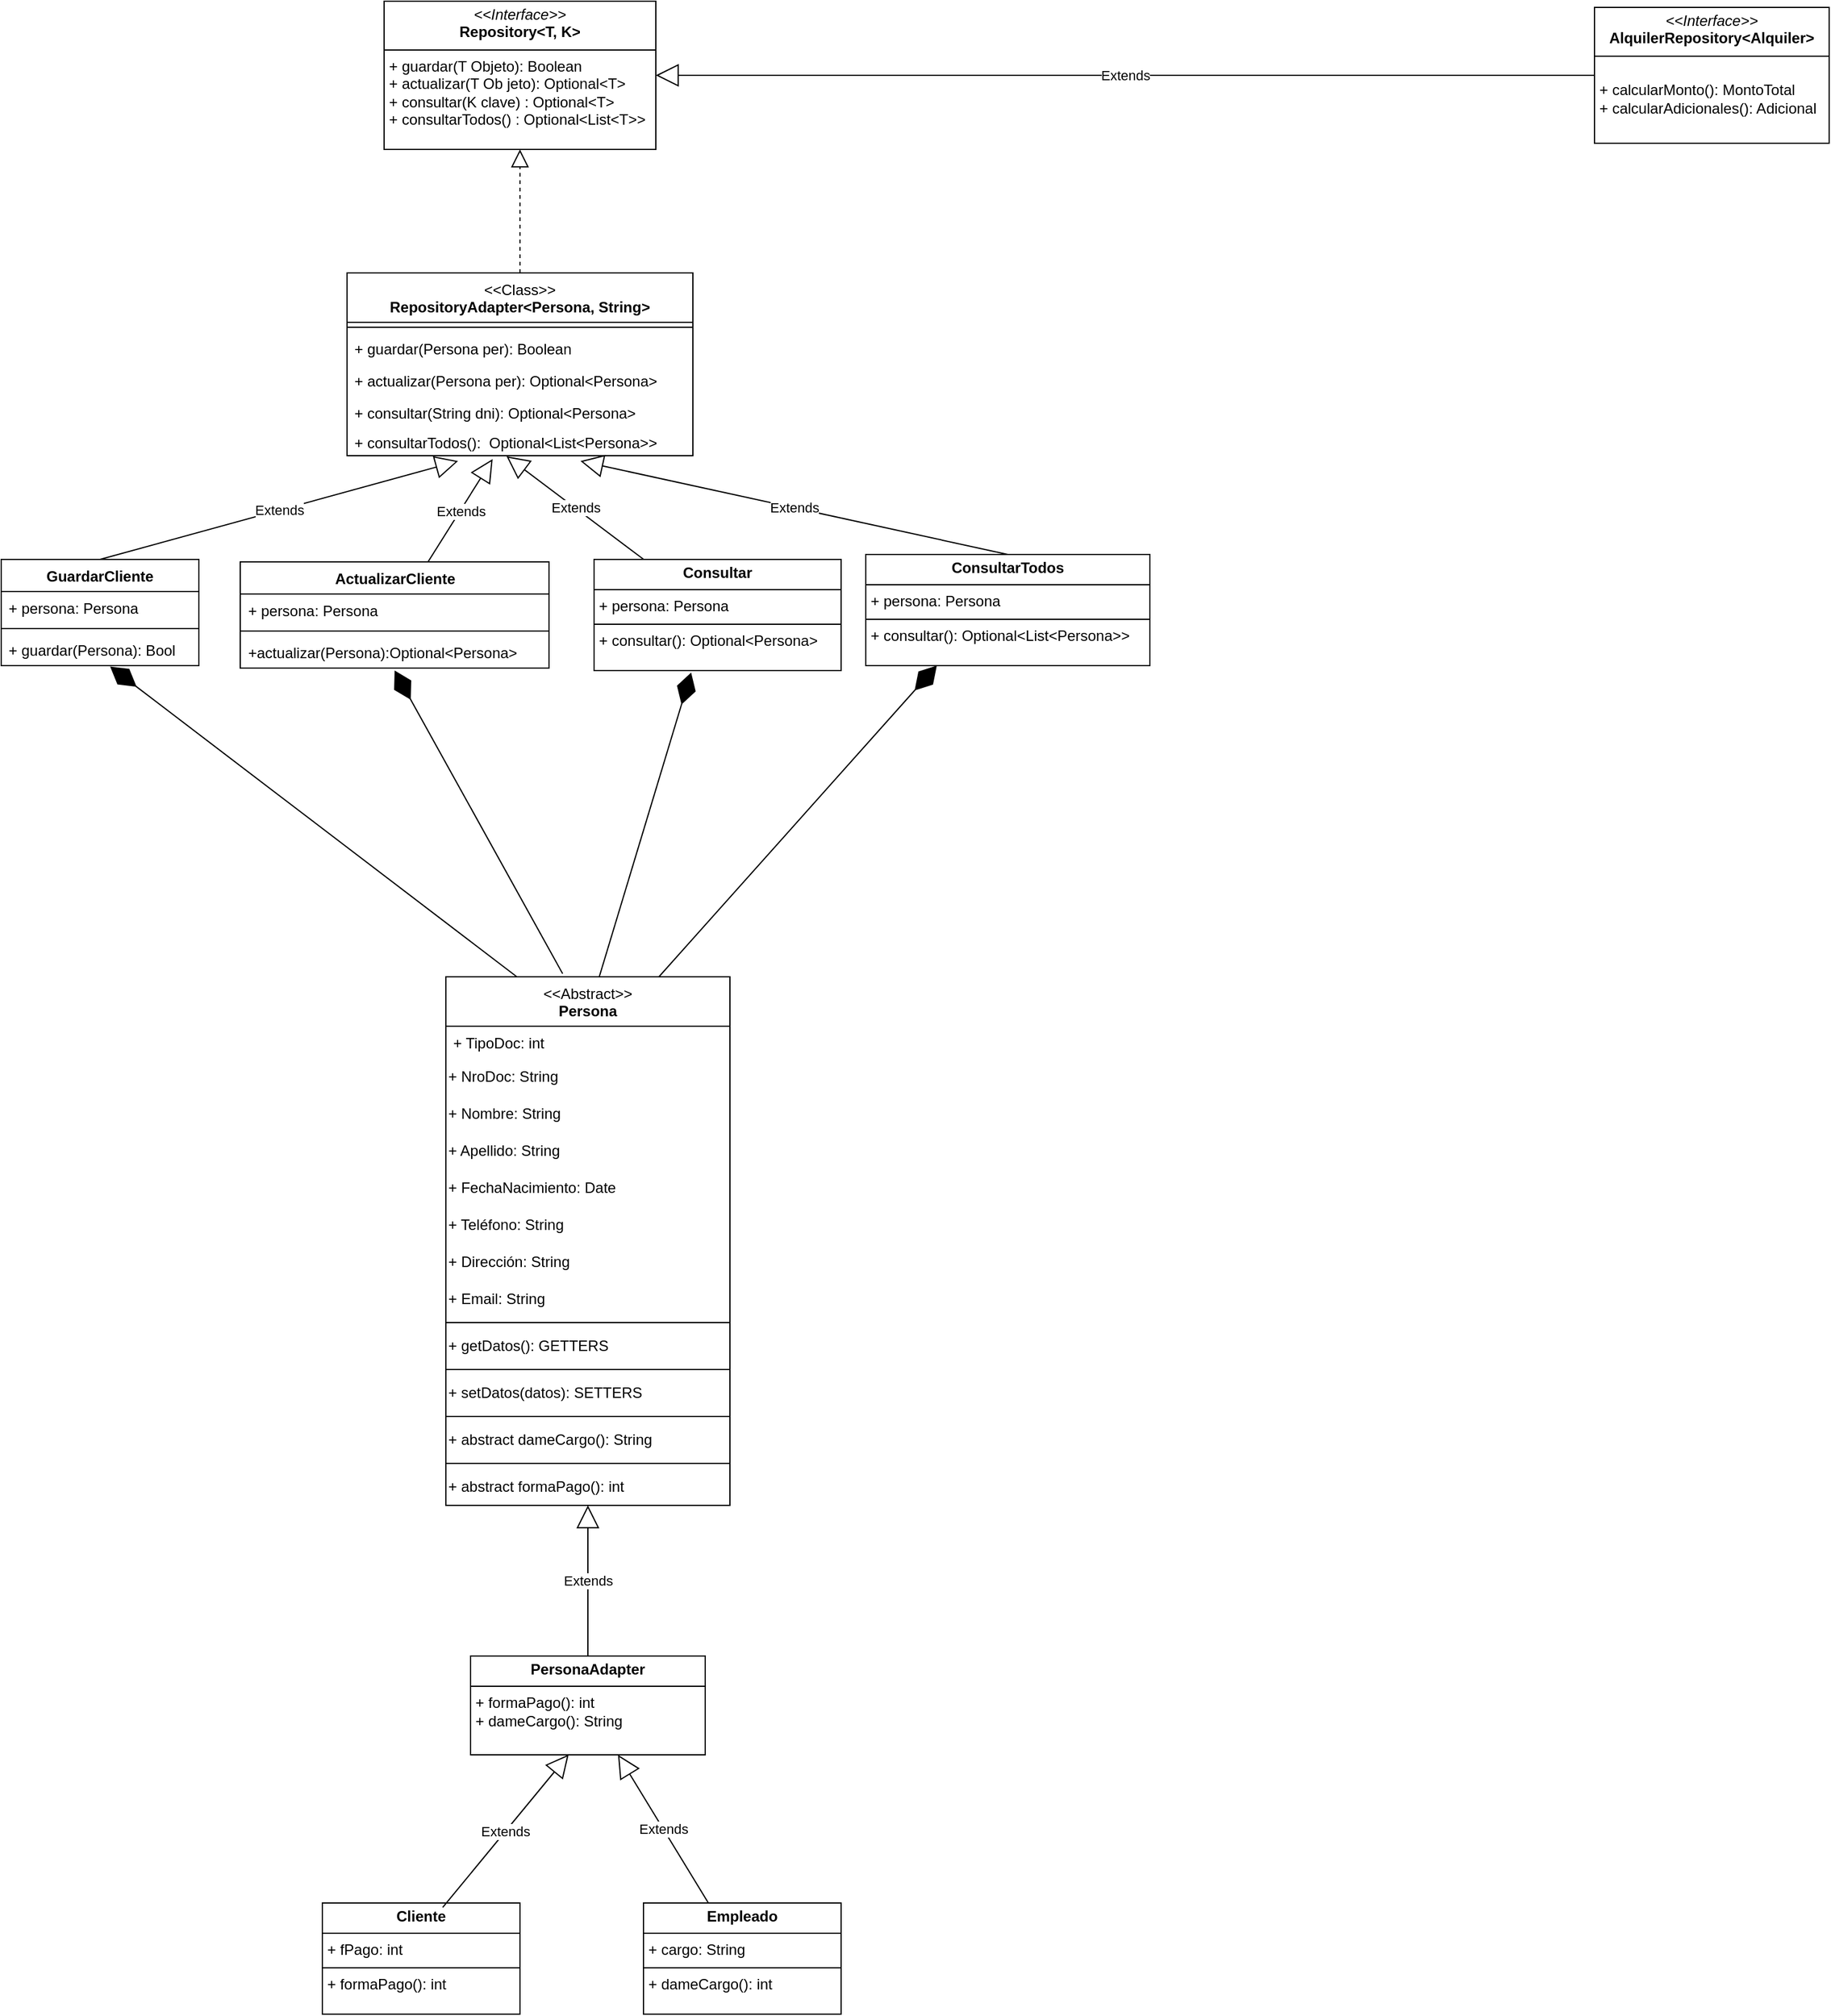 <mxfile version="26.2.2">
  <diagram name="Página-1" id="_UNO_J4xBtmk6uw7NelN">
    <mxGraphModel dx="1871" dy="626" grid="1" gridSize="10" guides="1" tooltips="1" connect="1" arrows="1" fold="1" page="1" pageScale="1" pageWidth="827" pageHeight="1169" math="0" shadow="0">
      <root>
        <mxCell id="0" />
        <mxCell id="1" parent="0" />
        <mxCell id="or5rhtH8zwJeq0Akl9gE-1" value="&lt;p style=&quot;margin:0px;margin-top:4px;text-align:center;&quot;&gt;&lt;i&gt;&amp;lt;&amp;lt;Interface&amp;gt;&amp;gt;&lt;/i&gt;&lt;br&gt;&lt;b&gt;Repository&amp;lt;T, K&amp;gt;&lt;/b&gt;&lt;/p&gt;&lt;hr size=&quot;1&quot; style=&quot;border-style:solid;&quot;&gt;&lt;p style=&quot;margin:0px;margin-left:4px;&quot;&gt;+ guardar(T Objeto): Boolean&lt;br&gt;+ actualizar(T Ob jeto): Optional&amp;lt;T&amp;gt;&lt;/p&gt;&lt;p style=&quot;margin:0px;margin-left:4px;&quot;&gt;+ consultar(K clave) : Optional&amp;lt;T&amp;gt;&lt;/p&gt;&lt;p style=&quot;margin:0px;margin-left:4px;&quot;&gt;+ consultarTodos() : Optional&amp;lt;List&amp;lt;T&amp;gt;&amp;gt;&lt;/p&gt;" style="verticalAlign=top;align=left;overflow=fill;html=1;whiteSpace=wrap;" vertex="1" parent="1">
          <mxGeometry x="280" y="90" width="220" height="120" as="geometry" />
        </mxCell>
        <mxCell id="or5rhtH8zwJeq0Akl9gE-2" value="Extends" style="endArrow=block;endSize=16;endFill=0;html=1;rounded=0;entryX=1;entryY=0.5;entryDx=0;entryDy=0;exitX=0;exitY=0.5;exitDx=0;exitDy=0;" edge="1" parent="1" source="or5rhtH8zwJeq0Akl9gE-3" target="or5rhtH8zwJeq0Akl9gE-1">
          <mxGeometry width="160" relative="1" as="geometry">
            <mxPoint x="200" y="350" as="sourcePoint" />
            <mxPoint x="490" y="330" as="targetPoint" />
          </mxGeometry>
        </mxCell>
        <mxCell id="or5rhtH8zwJeq0Akl9gE-3" value="&lt;p style=&quot;margin:0px;margin-top:4px;text-align:center;&quot;&gt;&lt;i&gt;&amp;lt;&amp;lt;Interface&amp;gt;&amp;gt;&lt;/i&gt;&lt;br&gt;&lt;b&gt;AlquilerRepository&amp;lt;Alquiler&amp;gt;&lt;/b&gt;&lt;/p&gt;&lt;hr size=&quot;1&quot; style=&quot;border-style:solid;&quot;&gt;&lt;p style=&quot;margin:0px;margin-left:4px;&quot;&gt;&lt;br&gt;+ calcularMonto(): MontoTotal&lt;/p&gt;&lt;p style=&quot;margin:0px;margin-left:4px;&quot;&gt;+ calcularAdicionales(): Adicional&lt;/p&gt;" style="verticalAlign=top;align=left;overflow=fill;html=1;whiteSpace=wrap;" vertex="1" parent="1">
          <mxGeometry x="1260" y="95" width="190" height="110" as="geometry" />
        </mxCell>
        <mxCell id="or5rhtH8zwJeq0Akl9gE-8" value="&lt;div&gt;&lt;span style=&quot;background-color: transparent; color: light-dark(rgb(0, 0, 0), rgb(255, 255, 255)); font-weight: normal;&quot;&gt;&amp;lt;&amp;lt;Class&amp;gt;&amp;gt;&lt;/span&gt;&lt;/div&gt;&lt;div&gt;&lt;span style=&quot;background-color: transparent; color: light-dark(rgb(0, 0, 0), rgb(255, 255, 255));&quot;&gt;RepositoryAdapter&amp;lt;Persona, String&amp;gt;&lt;/span&gt;&lt;/div&gt;" style="swimlane;fontStyle=1;align=center;verticalAlign=top;childLayout=stackLayout;horizontal=1;startSize=40;horizontalStack=0;resizeParent=1;resizeParentMax=0;resizeLast=0;collapsible=1;marginBottom=0;whiteSpace=wrap;html=1;" vertex="1" parent="1">
          <mxGeometry x="250" y="310" width="280" height="148" as="geometry" />
        </mxCell>
        <mxCell id="or5rhtH8zwJeq0Akl9gE-10" value="" style="line;strokeWidth=1;fillColor=none;align=left;verticalAlign=middle;spacingTop=-1;spacingLeft=3;spacingRight=3;rotatable=0;labelPosition=right;points=[];portConstraint=eastwest;strokeColor=inherit;" vertex="1" parent="or5rhtH8zwJeq0Akl9gE-8">
          <mxGeometry y="40" width="280" height="8" as="geometry" />
        </mxCell>
        <mxCell id="or5rhtH8zwJeq0Akl9gE-11" value="+ guardar(Persona per): Boolean&lt;div&gt;&lt;br&gt;&lt;/div&gt;" style="text;strokeColor=none;fillColor=none;align=left;verticalAlign=top;spacingLeft=4;spacingRight=4;overflow=hidden;rotatable=0;points=[[0,0.5],[1,0.5]];portConstraint=eastwest;whiteSpace=wrap;html=1;" vertex="1" parent="or5rhtH8zwJeq0Akl9gE-8">
          <mxGeometry y="48" width="280" height="26" as="geometry" />
        </mxCell>
        <mxCell id="or5rhtH8zwJeq0Akl9gE-14" value="+ actualizar(Persona per): Optional&amp;lt;Persona&amp;gt;&lt;div&gt;&lt;br&gt;&lt;/div&gt;" style="text;strokeColor=none;fillColor=none;align=left;verticalAlign=top;spacingLeft=4;spacingRight=4;overflow=hidden;rotatable=0;points=[[0,0.5],[1,0.5]];portConstraint=eastwest;whiteSpace=wrap;html=1;" vertex="1" parent="or5rhtH8zwJeq0Akl9gE-8">
          <mxGeometry y="74" width="280" height="26" as="geometry" />
        </mxCell>
        <mxCell id="or5rhtH8zwJeq0Akl9gE-15" value="+ consultar(String dni): Optional&amp;lt;Persona&amp;gt;&lt;div&gt;&lt;br&gt;&lt;/div&gt;" style="text;strokeColor=none;fillColor=none;align=left;verticalAlign=top;spacingLeft=4;spacingRight=4;overflow=hidden;rotatable=0;points=[[0,0.5],[1,0.5]];portConstraint=eastwest;whiteSpace=wrap;html=1;" vertex="1" parent="or5rhtH8zwJeq0Akl9gE-8">
          <mxGeometry y="100" width="280" height="24" as="geometry" />
        </mxCell>
        <mxCell id="or5rhtH8zwJeq0Akl9gE-17" value="+ consultarTodos():&amp;nbsp; Optional&amp;lt;List&amp;lt;Persona&amp;gt;&amp;gt;&lt;div&gt;&lt;br&gt;&lt;/div&gt;" style="text;strokeColor=none;fillColor=none;align=left;verticalAlign=top;spacingLeft=4;spacingRight=4;overflow=hidden;rotatable=0;points=[[0,0.5],[1,0.5]];portConstraint=eastwest;whiteSpace=wrap;html=1;" vertex="1" parent="or5rhtH8zwJeq0Akl9gE-8">
          <mxGeometry y="124" width="280" height="24" as="geometry" />
        </mxCell>
        <mxCell id="or5rhtH8zwJeq0Akl9gE-12" value="" style="endArrow=block;dashed=1;endFill=0;endSize=12;html=1;rounded=0;entryX=0.5;entryY=1;entryDx=0;entryDy=0;" edge="1" parent="1" source="or5rhtH8zwJeq0Akl9gE-8" target="or5rhtH8zwJeq0Akl9gE-1">
          <mxGeometry width="160" relative="1" as="geometry">
            <mxPoint x="330" y="330" as="sourcePoint" />
            <mxPoint x="490" y="330" as="targetPoint" />
          </mxGeometry>
        </mxCell>
        <mxCell id="or5rhtH8zwJeq0Akl9gE-18" value="GuardarCliente" style="swimlane;fontStyle=1;align=center;verticalAlign=top;childLayout=stackLayout;horizontal=1;startSize=26;horizontalStack=0;resizeParent=1;resizeParentMax=0;resizeLast=0;collapsible=1;marginBottom=0;whiteSpace=wrap;html=1;" vertex="1" parent="1">
          <mxGeometry x="-30" y="542" width="160" height="86" as="geometry" />
        </mxCell>
        <mxCell id="or5rhtH8zwJeq0Akl9gE-19" value="+ persona: Persona" style="text;strokeColor=none;fillColor=none;align=left;verticalAlign=top;spacingLeft=4;spacingRight=4;overflow=hidden;rotatable=0;points=[[0,0.5],[1,0.5]];portConstraint=eastwest;whiteSpace=wrap;html=1;" vertex="1" parent="or5rhtH8zwJeq0Akl9gE-18">
          <mxGeometry y="26" width="160" height="26" as="geometry" />
        </mxCell>
        <mxCell id="or5rhtH8zwJeq0Akl9gE-20" value="" style="line;strokeWidth=1;fillColor=none;align=left;verticalAlign=middle;spacingTop=-1;spacingLeft=3;spacingRight=3;rotatable=0;labelPosition=right;points=[];portConstraint=eastwest;strokeColor=inherit;" vertex="1" parent="or5rhtH8zwJeq0Akl9gE-18">
          <mxGeometry y="52" width="160" height="8" as="geometry" />
        </mxCell>
        <mxCell id="or5rhtH8zwJeq0Akl9gE-21" value="+ guardar(Persona): Bool" style="text;strokeColor=none;fillColor=none;align=left;verticalAlign=top;spacingLeft=4;spacingRight=4;overflow=hidden;rotatable=0;points=[[0,0.5],[1,0.5]];portConstraint=eastwest;whiteSpace=wrap;html=1;" vertex="1" parent="or5rhtH8zwJeq0Akl9gE-18">
          <mxGeometry y="60" width="160" height="26" as="geometry" />
        </mxCell>
        <mxCell id="or5rhtH8zwJeq0Akl9gE-22" value="Extends" style="endArrow=block;endSize=16;endFill=0;html=1;rounded=0;exitX=0.5;exitY=0;exitDx=0;exitDy=0;entryX=0.321;entryY=1.183;entryDx=0;entryDy=0;entryPerimeter=0;" edge="1" parent="1" source="or5rhtH8zwJeq0Akl9gE-18" target="or5rhtH8zwJeq0Akl9gE-17">
          <mxGeometry width="160" relative="1" as="geometry">
            <mxPoint x="330" y="330" as="sourcePoint" />
            <mxPoint x="490" y="330" as="targetPoint" />
          </mxGeometry>
        </mxCell>
        <mxCell id="or5rhtH8zwJeq0Akl9gE-23" value="ActualizarCliente" style="swimlane;fontStyle=1;align=center;verticalAlign=top;childLayout=stackLayout;horizontal=1;startSize=26;horizontalStack=0;resizeParent=1;resizeParentMax=0;resizeLast=0;collapsible=1;marginBottom=0;whiteSpace=wrap;html=1;" vertex="1" parent="1">
          <mxGeometry x="163.5" y="544" width="250" height="86" as="geometry" />
        </mxCell>
        <mxCell id="or5rhtH8zwJeq0Akl9gE-24" value="+ persona: Persona" style="text;strokeColor=none;fillColor=none;align=left;verticalAlign=top;spacingLeft=4;spacingRight=4;overflow=hidden;rotatable=0;points=[[0,0.5],[1,0.5]];portConstraint=eastwest;whiteSpace=wrap;html=1;" vertex="1" parent="or5rhtH8zwJeq0Akl9gE-23">
          <mxGeometry y="26" width="250" height="26" as="geometry" />
        </mxCell>
        <mxCell id="or5rhtH8zwJeq0Akl9gE-25" value="" style="line;strokeWidth=1;fillColor=none;align=left;verticalAlign=middle;spacingTop=-1;spacingLeft=3;spacingRight=3;rotatable=0;labelPosition=right;points=[];portConstraint=eastwest;strokeColor=inherit;" vertex="1" parent="or5rhtH8zwJeq0Akl9gE-23">
          <mxGeometry y="52" width="250" height="8" as="geometry" />
        </mxCell>
        <mxCell id="or5rhtH8zwJeq0Akl9gE-26" value="+actualizar(Persona):Optional&amp;lt;Persona&amp;gt;" style="text;strokeColor=none;fillColor=none;align=left;verticalAlign=top;spacingLeft=4;spacingRight=4;overflow=hidden;rotatable=0;points=[[0,0.5],[1,0.5]];portConstraint=eastwest;whiteSpace=wrap;html=1;" vertex="1" parent="or5rhtH8zwJeq0Akl9gE-23">
          <mxGeometry y="60" width="250" height="26" as="geometry" />
        </mxCell>
        <mxCell id="or5rhtH8zwJeq0Akl9gE-27" value="Extends" style="endArrow=block;endSize=16;endFill=0;html=1;rounded=0;entryX=0.421;entryY=1.117;entryDx=0;entryDy=0;entryPerimeter=0;" edge="1" parent="1" source="or5rhtH8zwJeq0Akl9gE-23" target="or5rhtH8zwJeq0Akl9gE-17">
          <mxGeometry width="160" relative="1" as="geometry">
            <mxPoint x="20" y="540" as="sourcePoint" />
            <mxPoint x="164" y="449" as="targetPoint" />
          </mxGeometry>
        </mxCell>
        <mxCell id="or5rhtH8zwJeq0Akl9gE-28" value="&lt;p style=&quot;margin:0px;margin-top:4px;text-align:center;&quot;&gt;&lt;b&gt;Consultar&lt;/b&gt;&lt;/p&gt;&lt;hr size=&quot;1&quot; style=&quot;border-style:solid;&quot;&gt;&lt;p style=&quot;margin:0px;margin-left:4px;&quot;&gt;+ persona: Persona&lt;/p&gt;&lt;hr size=&quot;1&quot; style=&quot;border-style:solid;&quot;&gt;&lt;p style=&quot;margin:0px;margin-left:4px;&quot;&gt;+ consultar(): Optional&amp;lt;Persona&amp;gt;&lt;/p&gt;" style="verticalAlign=top;align=left;overflow=fill;html=1;whiteSpace=wrap;" vertex="1" parent="1">
          <mxGeometry x="450" y="542" width="200" height="90" as="geometry" />
        </mxCell>
        <mxCell id="or5rhtH8zwJeq0Akl9gE-29" value="Extends" style="endArrow=block;endSize=16;endFill=0;html=1;rounded=0;entryX=0.461;entryY=1.017;entryDx=0;entryDy=0;entryPerimeter=0;" edge="1" parent="1" source="or5rhtH8zwJeq0Akl9gE-28" target="or5rhtH8zwJeq0Akl9gE-17">
          <mxGeometry width="160" relative="1" as="geometry">
            <mxPoint x="630" y="542" as="sourcePoint" />
            <mxPoint x="641" y="455" as="targetPoint" />
          </mxGeometry>
        </mxCell>
        <mxCell id="or5rhtH8zwJeq0Akl9gE-30" value="&lt;p style=&quot;margin:0px;margin-top:4px;text-align:center;&quot;&gt;&lt;b&gt;ConsultarTodos&lt;/b&gt;&lt;/p&gt;&lt;hr size=&quot;1&quot; style=&quot;border-style:solid;&quot;&gt;&lt;p style=&quot;margin:0px;margin-left:4px;&quot;&gt;+ persona: Persona&lt;/p&gt;&lt;hr size=&quot;1&quot; style=&quot;border-style:solid;&quot;&gt;&lt;p style=&quot;margin:0px;margin-left:4px;&quot;&gt;+ consultar(): Optional&amp;lt;List&amp;lt;Persona&amp;gt;&amp;gt;&lt;/p&gt;" style="verticalAlign=top;align=left;overflow=fill;html=1;whiteSpace=wrap;" vertex="1" parent="1">
          <mxGeometry x="670" y="538" width="230" height="90" as="geometry" />
        </mxCell>
        <mxCell id="or5rhtH8zwJeq0Akl9gE-32" value="Extends" style="endArrow=block;endSize=16;endFill=0;html=1;rounded=0;entryX=0.675;entryY=1.183;entryDx=0;entryDy=0;exitX=0.5;exitY=0;exitDx=0;exitDy=0;entryPerimeter=0;" edge="1" parent="1" source="or5rhtH8zwJeq0Akl9gE-30" target="or5rhtH8zwJeq0Akl9gE-17">
          <mxGeometry width="160" relative="1" as="geometry">
            <mxPoint x="866" y="524" as="sourcePoint" />
            <mxPoint x="750" y="440" as="targetPoint" />
          </mxGeometry>
        </mxCell>
        <mxCell id="or5rhtH8zwJeq0Akl9gE-39" value="&lt;div&gt;&lt;span style=&quot;background-color: transparent; color: light-dark(rgb(0, 0, 0), rgb(255, 255, 255)); font-weight: normal;&quot;&gt;&amp;lt;&amp;lt;Abstract&amp;gt;&amp;gt;&lt;/span&gt;&lt;/div&gt;&lt;div&gt;&lt;span style=&quot;background-color: transparent; color: light-dark(rgb(0, 0, 0), rgb(255, 255, 255));&quot;&gt;Persona&lt;/span&gt;&lt;/div&gt;" style="swimlane;fontStyle=1;align=center;verticalAlign=top;childLayout=stackLayout;horizontal=1;startSize=40;horizontalStack=0;resizeParent=1;resizeParentMax=0;resizeLast=0;collapsible=1;marginBottom=0;whiteSpace=wrap;html=1;" vertex="1" parent="1">
          <mxGeometry x="330" y="880" width="230" height="428" as="geometry" />
        </mxCell>
        <mxCell id="or5rhtH8zwJeq0Akl9gE-40" value="+ TipoDoc: int" style="text;strokeColor=none;fillColor=none;align=left;verticalAlign=top;spacingLeft=4;spacingRight=4;overflow=hidden;rotatable=0;points=[[0,0.5],[1,0.5]];portConstraint=eastwest;whiteSpace=wrap;html=1;" vertex="1" parent="or5rhtH8zwJeq0Akl9gE-39">
          <mxGeometry y="40" width="230" height="26" as="geometry" />
        </mxCell>
        <mxCell id="or5rhtH8zwJeq0Akl9gE-45" value="+ NroDoc: String" style="text;html=1;align=left;verticalAlign=middle;resizable=0;points=[];autosize=1;strokeColor=none;fillColor=none;" vertex="1" parent="or5rhtH8zwJeq0Akl9gE-39">
          <mxGeometry y="66" width="230" height="30" as="geometry" />
        </mxCell>
        <mxCell id="or5rhtH8zwJeq0Akl9gE-46" value="+ Nombre: String" style="text;html=1;align=left;verticalAlign=middle;resizable=0;points=[];autosize=1;strokeColor=none;fillColor=none;" vertex="1" parent="or5rhtH8zwJeq0Akl9gE-39">
          <mxGeometry y="96" width="230" height="30" as="geometry" />
        </mxCell>
        <mxCell id="or5rhtH8zwJeq0Akl9gE-47" value="+ Apellido: String" style="text;html=1;align=left;verticalAlign=middle;resizable=0;points=[];autosize=1;strokeColor=none;fillColor=none;" vertex="1" parent="or5rhtH8zwJeq0Akl9gE-39">
          <mxGeometry y="126" width="230" height="30" as="geometry" />
        </mxCell>
        <mxCell id="or5rhtH8zwJeq0Akl9gE-48" value="+ FechaNacimiento: Date" style="text;html=1;align=left;verticalAlign=middle;resizable=0;points=[];autosize=1;strokeColor=none;fillColor=none;" vertex="1" parent="or5rhtH8zwJeq0Akl9gE-39">
          <mxGeometry y="156" width="230" height="30" as="geometry" />
        </mxCell>
        <mxCell id="or5rhtH8zwJeq0Akl9gE-49" value="+ Teléfono: String" style="text;html=1;align=left;verticalAlign=middle;resizable=0;points=[];autosize=1;strokeColor=none;fillColor=none;" vertex="1" parent="or5rhtH8zwJeq0Akl9gE-39">
          <mxGeometry y="186" width="230" height="30" as="geometry" />
        </mxCell>
        <mxCell id="or5rhtH8zwJeq0Akl9gE-50" value="+ Dirección: String" style="text;html=1;align=left;verticalAlign=middle;resizable=0;points=[];autosize=1;strokeColor=none;fillColor=none;" vertex="1" parent="or5rhtH8zwJeq0Akl9gE-39">
          <mxGeometry y="216" width="230" height="30" as="geometry" />
        </mxCell>
        <mxCell id="or5rhtH8zwJeq0Akl9gE-51" value="+ Email: String" style="text;html=1;align=left;verticalAlign=middle;resizable=0;points=[];autosize=1;strokeColor=none;fillColor=none;" vertex="1" parent="or5rhtH8zwJeq0Akl9gE-39">
          <mxGeometry y="246" width="230" height="30" as="geometry" />
        </mxCell>
        <mxCell id="or5rhtH8zwJeq0Akl9gE-52" value="" style="line;strokeWidth=1;fillColor=none;align=left;verticalAlign=middle;spacingTop=-1;spacingLeft=3;spacingRight=3;rotatable=0;labelPosition=right;points=[];portConstraint=eastwest;strokeColor=inherit;" vertex="1" parent="or5rhtH8zwJeq0Akl9gE-39">
          <mxGeometry y="276" width="230" height="8" as="geometry" />
        </mxCell>
        <mxCell id="or5rhtH8zwJeq0Akl9gE-54" value="+ getDatos(): GETTERS" style="text;html=1;align=left;verticalAlign=middle;resizable=0;points=[];autosize=1;strokeColor=none;fillColor=none;" vertex="1" parent="or5rhtH8zwJeq0Akl9gE-39">
          <mxGeometry y="284" width="230" height="30" as="geometry" />
        </mxCell>
        <mxCell id="or5rhtH8zwJeq0Akl9gE-56" value="" style="line;strokeWidth=1;fillColor=none;align=left;verticalAlign=middle;spacingTop=-1;spacingLeft=3;spacingRight=3;rotatable=0;labelPosition=right;points=[];portConstraint=eastwest;strokeColor=inherit;" vertex="1" parent="or5rhtH8zwJeq0Akl9gE-39">
          <mxGeometry y="314" width="230" height="8" as="geometry" />
        </mxCell>
        <mxCell id="or5rhtH8zwJeq0Akl9gE-55" value="+ setDatos(datos): SETTERS" style="text;html=1;align=left;verticalAlign=middle;resizable=0;points=[];autosize=1;strokeColor=none;fillColor=none;" vertex="1" parent="or5rhtH8zwJeq0Akl9gE-39">
          <mxGeometry y="322" width="230" height="30" as="geometry" />
        </mxCell>
        <mxCell id="or5rhtH8zwJeq0Akl9gE-58" value="" style="line;strokeWidth=1;fillColor=none;align=left;verticalAlign=middle;spacingTop=-1;spacingLeft=3;spacingRight=3;rotatable=0;labelPosition=right;points=[];portConstraint=eastwest;strokeColor=inherit;" vertex="1" parent="or5rhtH8zwJeq0Akl9gE-39">
          <mxGeometry y="352" width="230" height="8" as="geometry" />
        </mxCell>
        <mxCell id="or5rhtH8zwJeq0Akl9gE-57" value="+ abstract dameCargo(): String" style="text;html=1;align=left;verticalAlign=middle;resizable=0;points=[];autosize=1;strokeColor=none;fillColor=none;" vertex="1" parent="or5rhtH8zwJeq0Akl9gE-39">
          <mxGeometry y="360" width="230" height="30" as="geometry" />
        </mxCell>
        <mxCell id="or5rhtH8zwJeq0Akl9gE-60" value="" style="line;strokeWidth=1;fillColor=none;align=left;verticalAlign=middle;spacingTop=-1;spacingLeft=3;spacingRight=3;rotatable=0;labelPosition=right;points=[];portConstraint=eastwest;strokeColor=inherit;" vertex="1" parent="or5rhtH8zwJeq0Akl9gE-39">
          <mxGeometry y="390" width="230" height="8" as="geometry" />
        </mxCell>
        <mxCell id="or5rhtH8zwJeq0Akl9gE-59" value="+ abstract formaPago(): int" style="text;html=1;align=left;verticalAlign=middle;resizable=0;points=[];autosize=1;strokeColor=none;fillColor=none;" vertex="1" parent="or5rhtH8zwJeq0Akl9gE-39">
          <mxGeometry y="398" width="230" height="30" as="geometry" />
        </mxCell>
        <mxCell id="or5rhtH8zwJeq0Akl9gE-61" value="&lt;p style=&quot;margin:0px;margin-top:4px;text-align:center;&quot;&gt;&lt;b&gt;PersonaAdapter&lt;/b&gt;&lt;/p&gt;&lt;hr size=&quot;1&quot; style=&quot;border-style:solid;&quot;&gt;&lt;p style=&quot;margin:0px;margin-left:4px;&quot;&gt;&lt;span style=&quot;text-wrap-mode: nowrap;&quot;&gt;+ formaPago(): int&lt;/span&gt;&lt;/p&gt;&lt;p style=&quot;margin:0px;margin-left:4px;&quot;&gt;&lt;span style=&quot;text-wrap-mode: nowrap;&quot;&gt;+ dameCargo(): String&lt;/span&gt;&lt;span style=&quot;text-wrap-mode: nowrap;&quot;&gt;&lt;/span&gt;&lt;/p&gt;" style="verticalAlign=top;align=left;overflow=fill;html=1;whiteSpace=wrap;" vertex="1" parent="1">
          <mxGeometry x="350" y="1430" width="190" height="80" as="geometry" />
        </mxCell>
        <mxCell id="or5rhtH8zwJeq0Akl9gE-62" value="Extends" style="endArrow=block;endSize=16;endFill=0;html=1;rounded=0;exitX=0.5;exitY=0;exitDx=0;exitDy=0;" edge="1" parent="1" source="or5rhtH8zwJeq0Akl9gE-61" target="or5rhtH8zwJeq0Akl9gE-39">
          <mxGeometry width="160" relative="1" as="geometry">
            <mxPoint x="450" y="1160" as="sourcePoint" />
            <mxPoint x="439" y="1320" as="targetPoint" />
          </mxGeometry>
        </mxCell>
        <mxCell id="or5rhtH8zwJeq0Akl9gE-63" value="&lt;p style=&quot;margin:0px;margin-top:4px;text-align:center;&quot;&gt;&lt;b&gt;Cliente&lt;/b&gt;&lt;/p&gt;&lt;hr size=&quot;1&quot; style=&quot;border-style:solid;&quot;&gt;&lt;p style=&quot;margin:0px;margin-left:4px;&quot;&gt;+ fPago: int&lt;/p&gt;&lt;hr size=&quot;1&quot; style=&quot;border-style:solid;&quot;&gt;&lt;p style=&quot;margin:0px;margin-left:4px;&quot;&gt;+ formaPago(): int&lt;/p&gt;" style="verticalAlign=top;align=left;overflow=fill;html=1;whiteSpace=wrap;" vertex="1" parent="1">
          <mxGeometry x="230" y="1630" width="160" height="90" as="geometry" />
        </mxCell>
        <mxCell id="or5rhtH8zwJeq0Akl9gE-64" value="Extends" style="endArrow=block;endSize=16;endFill=0;html=1;rounded=0;entryX=0.418;entryY=0.997;entryDx=0;entryDy=0;exitX=0.609;exitY=0.04;exitDx=0;exitDy=0;entryPerimeter=0;exitPerimeter=0;" edge="1" parent="1" source="or5rhtH8zwJeq0Akl9gE-63" target="or5rhtH8zwJeq0Akl9gE-61">
          <mxGeometry width="160" relative="1" as="geometry">
            <mxPoint x="230" y="891" as="sourcePoint" />
            <mxPoint x="390" y="891" as="targetPoint" />
          </mxGeometry>
        </mxCell>
        <mxCell id="or5rhtH8zwJeq0Akl9gE-65" value="&lt;p style=&quot;margin:0px;margin-top:4px;text-align:center;&quot;&gt;&lt;b&gt;Empleado&lt;/b&gt;&lt;/p&gt;&lt;hr size=&quot;1&quot; style=&quot;border-style:solid;&quot;&gt;&lt;p style=&quot;margin:0px;margin-left:4px;&quot;&gt;+ cargo: String&lt;/p&gt;&lt;hr size=&quot;1&quot; style=&quot;border-style:solid;&quot;&gt;&lt;p style=&quot;margin:0px;margin-left:4px;&quot;&gt;+&amp;nbsp;&lt;span style=&quot;text-wrap-mode: nowrap;&quot;&gt;dameCargo&lt;/span&gt;(): int&lt;/p&gt;" style="verticalAlign=top;align=left;overflow=fill;html=1;whiteSpace=wrap;" vertex="1" parent="1">
          <mxGeometry x="490" y="1630" width="160" height="90" as="geometry" />
        </mxCell>
        <mxCell id="or5rhtH8zwJeq0Akl9gE-66" value="Extends" style="endArrow=block;endSize=16;endFill=0;html=1;rounded=0;" edge="1" parent="1" source="or5rhtH8zwJeq0Akl9gE-65" target="or5rhtH8zwJeq0Akl9gE-61">
          <mxGeometry width="160" relative="1" as="geometry">
            <mxPoint x="230" y="991" as="sourcePoint" />
            <mxPoint x="480" y="1331" as="targetPoint" />
          </mxGeometry>
        </mxCell>
        <mxCell id="or5rhtH8zwJeq0Akl9gE-69" value="" style="endArrow=diamondThin;endFill=1;endSize=24;html=1;rounded=0;entryX=0.551;entryY=1.031;entryDx=0;entryDy=0;entryPerimeter=0;exitX=0.25;exitY=0;exitDx=0;exitDy=0;" edge="1" parent="1" source="or5rhtH8zwJeq0Akl9gE-39" target="or5rhtH8zwJeq0Akl9gE-21">
          <mxGeometry width="160" relative="1" as="geometry">
            <mxPoint x="370" y="910" as="sourcePoint" />
            <mxPoint x="530" y="910" as="targetPoint" />
          </mxGeometry>
        </mxCell>
        <mxCell id="or5rhtH8zwJeq0Akl9gE-70" value="" style="endArrow=diamondThin;endFill=1;endSize=24;html=1;rounded=0;entryX=0.5;entryY=1.077;entryDx=0;entryDy=0;entryPerimeter=0;exitX=0.411;exitY=-0.006;exitDx=0;exitDy=0;exitPerimeter=0;" edge="1" parent="1" source="or5rhtH8zwJeq0Akl9gE-39" target="or5rhtH8zwJeq0Akl9gE-26">
          <mxGeometry width="160" relative="1" as="geometry">
            <mxPoint x="540" y="834" as="sourcePoint" />
            <mxPoint x="268" y="620" as="targetPoint" />
          </mxGeometry>
        </mxCell>
        <mxCell id="or5rhtH8zwJeq0Akl9gE-71" value="" style="endArrow=diamondThin;endFill=1;endSize=24;html=1;rounded=0;entryX=0.393;entryY=1.018;entryDx=0;entryDy=0;entryPerimeter=0;exitX=0.54;exitY=0;exitDx=0;exitDy=0;exitPerimeter=0;" edge="1" parent="1" source="or5rhtH8zwJeq0Akl9gE-39" target="or5rhtH8zwJeq0Akl9gE-28">
          <mxGeometry width="160" relative="1" as="geometry">
            <mxPoint x="365" y="800" as="sourcePoint" />
            <mxPoint x="299" y="642" as="targetPoint" />
          </mxGeometry>
        </mxCell>
        <mxCell id="or5rhtH8zwJeq0Akl9gE-72" value="" style="endArrow=diamondThin;endFill=1;endSize=24;html=1;rounded=0;entryX=0.25;entryY=1;entryDx=0;entryDy=0;exitX=0.75;exitY=0;exitDx=0;exitDy=0;" edge="1" parent="1" source="or5rhtH8zwJeq0Akl9gE-39" target="or5rhtH8zwJeq0Akl9gE-30">
          <mxGeometry width="160" relative="1" as="geometry">
            <mxPoint x="500" y="800" as="sourcePoint" />
            <mxPoint x="539" y="644" as="targetPoint" />
          </mxGeometry>
        </mxCell>
      </root>
    </mxGraphModel>
  </diagram>
</mxfile>
